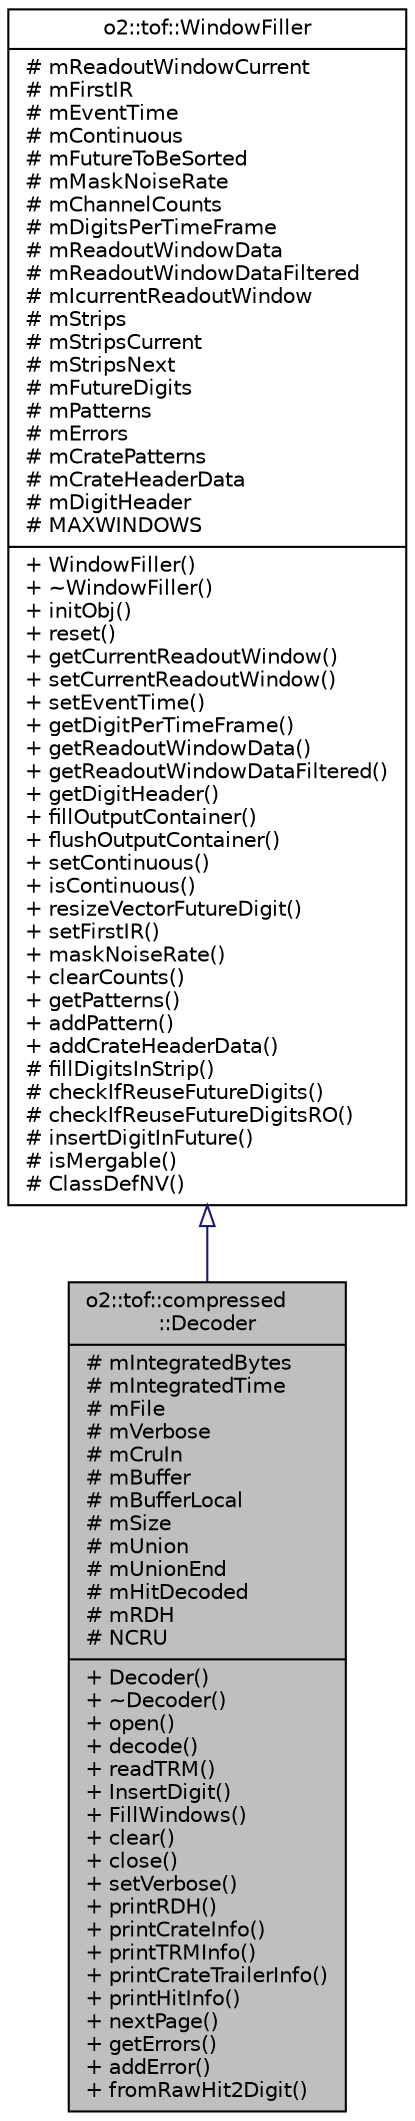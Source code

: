digraph "o2::tof::compressed::Decoder"
{
 // INTERACTIVE_SVG=YES
  bgcolor="transparent";
  edge [fontname="Helvetica",fontsize="10",labelfontname="Helvetica",labelfontsize="10"];
  node [fontname="Helvetica",fontsize="10",shape=record];
  Node0 [label="{o2::tof::compressed\l::Decoder\n|# mIntegratedBytes\l# mIntegratedTime\l# mFile\l# mVerbose\l# mCruIn\l# mBuffer\l# mBufferLocal\l# mSize\l# mUnion\l# mUnionEnd\l# mHitDecoded\l# mRDH\l# NCRU\l|+ Decoder()\l+ ~Decoder()\l+ open()\l+ decode()\l+ readTRM()\l+ InsertDigit()\l+ FillWindows()\l+ clear()\l+ close()\l+ setVerbose()\l+ printRDH()\l+ printCrateInfo()\l+ printTRMInfo()\l+ printCrateTrailerInfo()\l+ printHitInfo()\l+ nextPage()\l+ getErrors()\l+ addError()\l+ fromRawHit2Digit()\l}",height=0.2,width=0.4,color="black", fillcolor="grey75", style="filled", fontcolor="black"];
  Node1 -> Node0 [dir="back",color="midnightblue",fontsize="10",style="solid",arrowtail="onormal",fontname="Helvetica"];
  Node1 [label="{o2::tof::WindowFiller\n|# mReadoutWindowCurrent\l# mFirstIR\l# mEventTime\l# mContinuous\l# mFutureToBeSorted\l# mMaskNoiseRate\l# mChannelCounts\l# mDigitsPerTimeFrame\l# mReadoutWindowData\l# mReadoutWindowDataFiltered\l# mIcurrentReadoutWindow\l# mStrips\l# mStripsCurrent\l# mStripsNext\l# mFutureDigits\l# mPatterns\l# mErrors\l# mCratePatterns\l# mCrateHeaderData\l# mDigitHeader\l# MAXWINDOWS\l|+ WindowFiller()\l+ ~WindowFiller()\l+ initObj()\l+ reset()\l+ getCurrentReadoutWindow()\l+ setCurrentReadoutWindow()\l+ setEventTime()\l+ getDigitPerTimeFrame()\l+ getReadoutWindowData()\l+ getReadoutWindowDataFiltered()\l+ getDigitHeader()\l+ fillOutputContainer()\l+ flushOutputContainer()\l+ setContinuous()\l+ isContinuous()\l+ resizeVectorFutureDigit()\l+ setFirstIR()\l+ maskNoiseRate()\l+ clearCounts()\l+ getPatterns()\l+ addPattern()\l+ addCrateHeaderData()\l# fillDigitsInStrip()\l# checkIfReuseFutureDigits()\l# checkIfReuseFutureDigitsRO()\l# insertDigitInFuture()\l# isMergable()\l# ClassDefNV()\l}",height=0.2,width=0.4,color="black",URL="$db/d26/classo2_1_1tof_1_1WindowFiller.html"];
}
